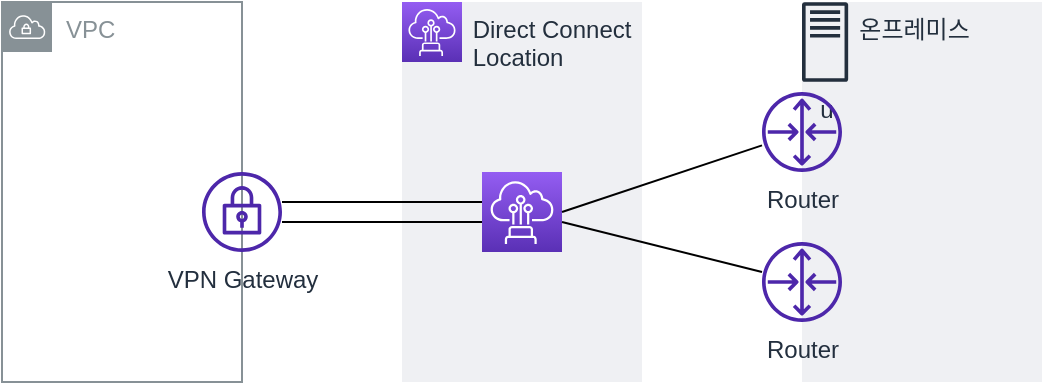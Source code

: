 <mxfile version="20.8.10" type="device"><diagram name="페이지-1" id="Wq9CI4uafjmX9YqGXKui"><mxGraphModel dx="1306" dy="894" grid="1" gridSize="10" guides="1" tooltips="1" connect="1" arrows="1" fold="1" page="1" pageScale="1" pageWidth="827" pageHeight="1169" math="0" shadow="0"><root><mxCell id="0"/><mxCell id="1" parent="0"/><mxCell id="jJP1NQNpUTDkLYlN6_QL-1" value="VPC" style="sketch=0;outlineConnect=0;gradientColor=none;html=1;whiteSpace=wrap;fontSize=12;fontStyle=0;shape=mxgraph.aws4.group;grIcon=mxgraph.aws4.group_vpc;strokeColor=#879196;fillColor=none;verticalAlign=top;align=left;spacingLeft=30;fontColor=#879196;dashed=0;" vertex="1" parent="1"><mxGeometry x="80" y="160" width="120" height="190" as="geometry"/></mxCell><mxCell id="jJP1NQNpUTDkLYlN6_QL-3" value="          Direct Connect &#10;          Location" style="fillColor=#EFF0F3;strokeColor=none;dashed=0;verticalAlign=top;fontStyle=0;fontColor=#232F3D;align=left;" vertex="1" parent="1"><mxGeometry x="280" y="160" width="120" height="190" as="geometry"/></mxCell><mxCell id="jJP1NQNpUTDkLYlN6_QL-2" value="" style="sketch=0;points=[[0,0,0],[0.25,0,0],[0.5,0,0],[0.75,0,0],[1,0,0],[0,1,0],[0.25,1,0],[0.5,1,0],[0.75,1,0],[1,1,0],[0,0.25,0],[0,0.5,0],[0,0.75,0],[1,0.25,0],[1,0.5,0],[1,0.75,0]];outlineConnect=0;fontColor=#232F3E;gradientColor=#945DF2;gradientDirection=north;fillColor=#5A30B5;strokeColor=#ffffff;dashed=0;verticalLabelPosition=bottom;verticalAlign=top;align=center;html=1;fontSize=12;fontStyle=0;aspect=fixed;shape=mxgraph.aws4.resourceIcon;resIcon=mxgraph.aws4.direct_connect;" vertex="1" parent="1"><mxGeometry x="280" y="160" width="30" height="30" as="geometry"/></mxCell><mxCell id="jJP1NQNpUTDkLYlN6_QL-4" value="        온프레미스&#10;" style="fillColor=#EFF0F3;strokeColor=none;dashed=0;verticalAlign=top;fontStyle=0;fontColor=#232F3D;align=left;" vertex="1" parent="1"><mxGeometry x="480" y="160" width="120" height="190" as="geometry"/></mxCell><mxCell id="jJP1NQNpUTDkLYlN6_QL-5" value="u" style="sketch=0;outlineConnect=0;fontColor=#232F3E;gradientColor=none;fillColor=#232F3D;strokeColor=none;dashed=0;verticalLabelPosition=bottom;verticalAlign=top;align=center;html=1;fontSize=12;fontStyle=0;aspect=fixed;pointerEvents=1;shape=mxgraph.aws4.traditional_server;" vertex="1" parent="1"><mxGeometry x="480" y="160" width="23.08" height="40" as="geometry"/></mxCell><mxCell id="jJP1NQNpUTDkLYlN6_QL-6" value="" style="sketch=0;points=[[0,0,0],[0.25,0,0],[0.5,0,0],[0.75,0,0],[1,0,0],[0,1,0],[0.25,1,0],[0.5,1,0],[0.75,1,0],[1,1,0],[0,0.25,0],[0,0.5,0],[0,0.75,0],[1,0.25,0],[1,0.5,0],[1,0.75,0]];outlineConnect=0;fontColor=#232F3E;gradientColor=#945DF2;gradientDirection=north;fillColor=#5A30B5;strokeColor=#ffffff;dashed=0;verticalLabelPosition=bottom;verticalAlign=top;align=center;html=1;fontSize=12;fontStyle=0;aspect=fixed;shape=mxgraph.aws4.resourceIcon;resIcon=mxgraph.aws4.direct_connect;" vertex="1" parent="1"><mxGeometry x="320" y="245" width="40" height="40" as="geometry"/></mxCell><mxCell id="jJP1NQNpUTDkLYlN6_QL-10" style="edgeStyle=orthogonalEdgeStyle;rounded=0;orthogonalLoop=1;jettySize=auto;html=1;entryX=0;entryY=0.5;entryDx=0;entryDy=0;entryPerimeter=0;endArrow=none;endFill=0;" edge="1" parent="1"><mxGeometry relative="1" as="geometry"><mxPoint x="220" y="260" as="sourcePoint"/><mxPoint x="320" y="260" as="targetPoint"/></mxGeometry></mxCell><mxCell id="jJP1NQNpUTDkLYlN6_QL-11" style="edgeStyle=orthogonalEdgeStyle;rounded=0;orthogonalLoop=1;jettySize=auto;html=1;entryX=0;entryY=0.5;entryDx=0;entryDy=0;entryPerimeter=0;endArrow=none;endFill=0;" edge="1" parent="1"><mxGeometry relative="1" as="geometry"><mxPoint x="220" y="270" as="sourcePoint"/><mxPoint x="320" y="270" as="targetPoint"/></mxGeometry></mxCell><mxCell id="jJP1NQNpUTDkLYlN6_QL-7" value="VPN Gateway" style="sketch=0;outlineConnect=0;fontColor=#232F3E;gradientColor=none;fillColor=#4D27AA;strokeColor=none;dashed=0;verticalLabelPosition=bottom;verticalAlign=top;align=center;html=1;fontSize=12;fontStyle=0;aspect=fixed;pointerEvents=1;shape=mxgraph.aws4.vpn_gateway;" vertex="1" parent="1"><mxGeometry x="180" y="245" width="40" height="40" as="geometry"/></mxCell><mxCell id="jJP1NQNpUTDkLYlN6_QL-8" value="Router" style="sketch=0;outlineConnect=0;fontColor=#232F3E;gradientColor=none;fillColor=#4D27AA;strokeColor=none;dashed=0;verticalLabelPosition=bottom;verticalAlign=top;align=center;html=1;fontSize=12;fontStyle=0;aspect=fixed;pointerEvents=1;shape=mxgraph.aws4.router;" vertex="1" parent="1"><mxGeometry x="460" y="280" width="40" height="40" as="geometry"/></mxCell><mxCell id="jJP1NQNpUTDkLYlN6_QL-9" value="Router" style="sketch=0;outlineConnect=0;fontColor=#232F3E;gradientColor=none;fillColor=#4D27AA;strokeColor=none;dashed=0;verticalLabelPosition=bottom;verticalAlign=top;align=center;html=1;fontSize=12;fontStyle=0;aspect=fixed;pointerEvents=1;shape=mxgraph.aws4.router;" vertex="1" parent="1"><mxGeometry x="460" y="205" width="40" height="40" as="geometry"/></mxCell><mxCell id="jJP1NQNpUTDkLYlN6_QL-13" value="" style="endArrow=none;html=1;rounded=0;exitX=1;exitY=0.5;exitDx=0;exitDy=0;exitPerimeter=0;" edge="1" parent="1" source="jJP1NQNpUTDkLYlN6_QL-6" target="jJP1NQNpUTDkLYlN6_QL-9"><mxGeometry width="50" height="50" relative="1" as="geometry"><mxPoint x="390" y="480" as="sourcePoint"/><mxPoint x="440" y="430" as="targetPoint"/></mxGeometry></mxCell><mxCell id="jJP1NQNpUTDkLYlN6_QL-14" value="" style="endArrow=none;html=1;rounded=0;" edge="1" parent="1" target="jJP1NQNpUTDkLYlN6_QL-8"><mxGeometry width="50" height="50" relative="1" as="geometry"><mxPoint x="360" y="270" as="sourcePoint"/><mxPoint x="440" y="430" as="targetPoint"/></mxGeometry></mxCell></root></mxGraphModel></diagram></mxfile>